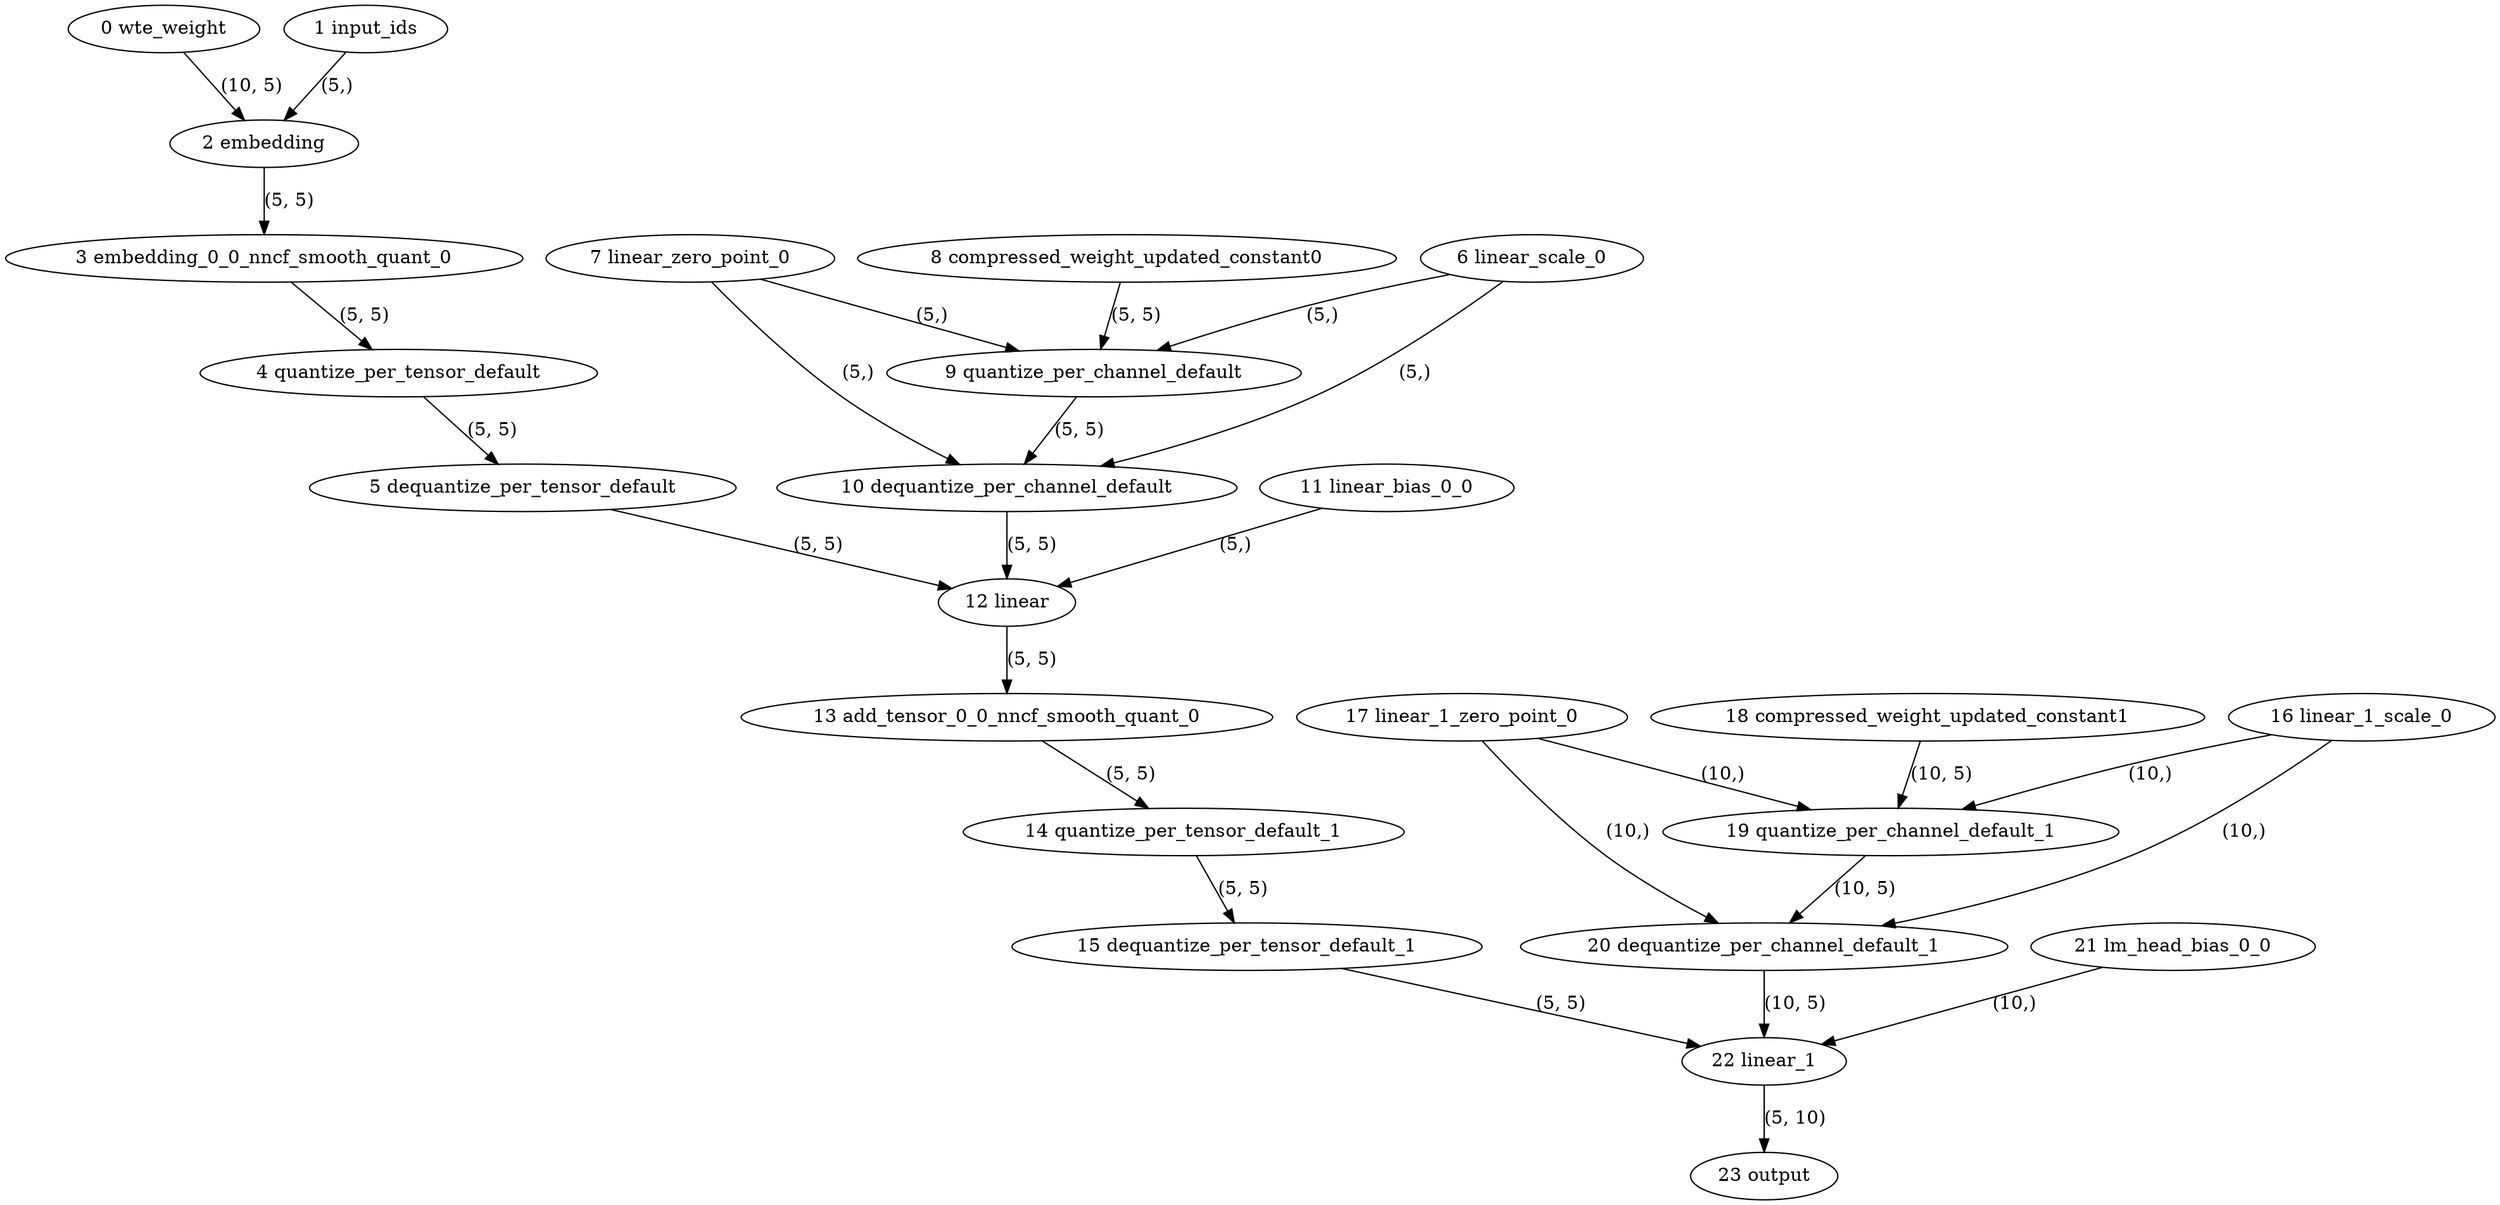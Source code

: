 strict digraph  {
"0 wte_weight" [id=0, type=get_attr];
"1 input_ids" [id=1, type=input];
"2 embedding" [id=2, type=embedding];
"3 embedding_0_0_nncf_smooth_quant_0" [id=3, type=call_module];
"4 quantize_per_tensor_default" [id=4, type=quantize_per_tensor];
"5 dequantize_per_tensor_default" [id=5, type=dequantize_per_tensor];
"6 linear_scale_0" [id=6, type=get_attr];
"7 linear_zero_point_0" [id=7, type=get_attr];
"8 compressed_weight_updated_constant0" [id=8, type=get_attr];
"9 quantize_per_channel_default" [id=9, type=quantize_per_channel];
"10 dequantize_per_channel_default" [id=10, type=dequantize_per_channel];
"11 linear_bias_0_0" [id=11, type=get_attr];
"12 linear" [id=12, type=linear];
"13 add_tensor_0_0_nncf_smooth_quant_0" [id=13, type=call_module];
"14 quantize_per_tensor_default_1" [id=14, type=quantize_per_tensor];
"15 dequantize_per_tensor_default_1" [id=15, type=dequantize_per_tensor];
"16 linear_1_scale_0" [id=16, type=get_attr];
"17 linear_1_zero_point_0" [id=17, type=get_attr];
"18 compressed_weight_updated_constant1" [id=18, type=get_attr];
"19 quantize_per_channel_default_1" [id=19, type=quantize_per_channel];
"20 dequantize_per_channel_default_1" [id=20, type=dequantize_per_channel];
"21 lm_head_bias_0_0" [id=21, type=get_attr];
"22 linear_1" [id=22, type=linear];
"23 output" [id=23, type=output];
"0 wte_weight" -> "2 embedding"  [label="(10, 5)", style=solid];
"1 input_ids" -> "2 embedding"  [label="(5,)", style=solid];
"2 embedding" -> "3 embedding_0_0_nncf_smooth_quant_0"  [label="(5, 5)", style=solid];
"3 embedding_0_0_nncf_smooth_quant_0" -> "4 quantize_per_tensor_default"  [label="(5, 5)", style=solid];
"4 quantize_per_tensor_default" -> "5 dequantize_per_tensor_default"  [label="(5, 5)", style=solid];
"5 dequantize_per_tensor_default" -> "12 linear"  [label="(5, 5)", style=solid];
"6 linear_scale_0" -> "9 quantize_per_channel_default"  [label="(5,)", style=solid];
"6 linear_scale_0" -> "10 dequantize_per_channel_default"  [label="(5,)", style=solid];
"7 linear_zero_point_0" -> "9 quantize_per_channel_default"  [label="(5,)", style=solid];
"7 linear_zero_point_0" -> "10 dequantize_per_channel_default"  [label="(5,)", style=solid];
"8 compressed_weight_updated_constant0" -> "9 quantize_per_channel_default"  [label="(5, 5)", style=solid];
"9 quantize_per_channel_default" -> "10 dequantize_per_channel_default"  [label="(5, 5)", style=solid];
"10 dequantize_per_channel_default" -> "12 linear"  [label="(5, 5)", style=solid];
"11 linear_bias_0_0" -> "12 linear"  [label="(5,)", style=solid];
"12 linear" -> "13 add_tensor_0_0_nncf_smooth_quant_0"  [label="(5, 5)", style=solid];
"13 add_tensor_0_0_nncf_smooth_quant_0" -> "14 quantize_per_tensor_default_1"  [label="(5, 5)", style=solid];
"14 quantize_per_tensor_default_1" -> "15 dequantize_per_tensor_default_1"  [label="(5, 5)", style=solid];
"15 dequantize_per_tensor_default_1" -> "22 linear_1"  [label="(5, 5)", style=solid];
"16 linear_1_scale_0" -> "19 quantize_per_channel_default_1"  [label="(10,)", style=solid];
"16 linear_1_scale_0" -> "20 dequantize_per_channel_default_1"  [label="(10,)", style=solid];
"17 linear_1_zero_point_0" -> "19 quantize_per_channel_default_1"  [label="(10,)", style=solid];
"17 linear_1_zero_point_0" -> "20 dequantize_per_channel_default_1"  [label="(10,)", style=solid];
"18 compressed_weight_updated_constant1" -> "19 quantize_per_channel_default_1"  [label="(10, 5)", style=solid];
"19 quantize_per_channel_default_1" -> "20 dequantize_per_channel_default_1"  [label="(10, 5)", style=solid];
"20 dequantize_per_channel_default_1" -> "22 linear_1"  [label="(10, 5)", style=solid];
"21 lm_head_bias_0_0" -> "22 linear_1"  [label="(10,)", style=solid];
"22 linear_1" -> "23 output"  [label="(5, 10)", style=solid];
}
